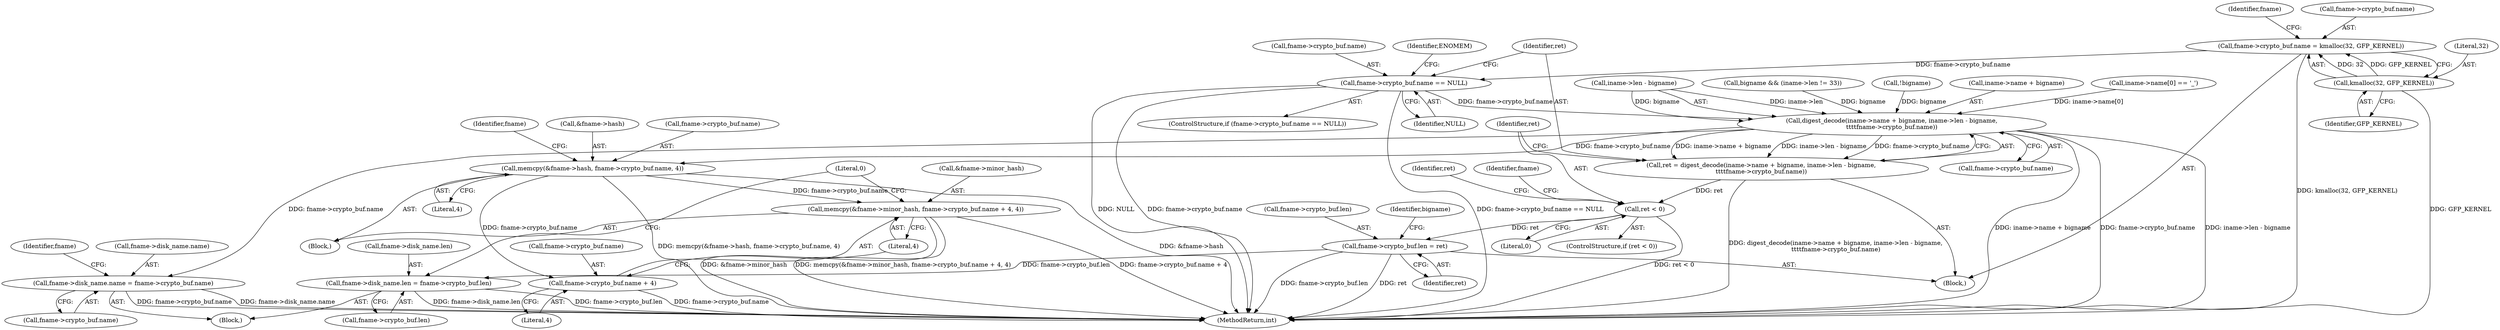 digraph "0_linux_1b53cf9815bb4744958d41f3795d5d5a1d365e2d_0@API" {
"1000261" [label="(Call,fname->crypto_buf.name = kmalloc(32, GFP_KERNEL))"];
"1000267" [label="(Call,kmalloc(32, GFP_KERNEL))"];
"1000271" [label="(Call,fname->crypto_buf.name == NULL)"];
"1000283" [label="(Call,digest_decode(iname->name + bigname, iname->len - bigname,\n\t\t\t\tfname->crypto_buf.name))"];
"1000281" [label="(Call,ret = digest_decode(iname->name + bigname, iname->len - bigname,\n\t\t\t\tfname->crypto_buf.name))"];
"1000300" [label="(Call,ret < 0)"];
"1000309" [label="(Call,fname->crypto_buf.len = ret)"];
"1000356" [label="(Call,fname->disk_name.len = fname->crypto_buf.len)"];
"1000319" [label="(Call,memcpy(&fname->hash, fname->crypto_buf.name, 4))"];
"1000330" [label="(Call,memcpy(&fname->minor_hash, fname->crypto_buf.name + 4, 4))"];
"1000335" [label="(Call,fname->crypto_buf.name + 4)"];
"1000345" [label="(Call,fname->disk_name.name = fname->crypto_buf.name)"];
"1000281" [label="(Call,ret = digest_decode(iname->name + bigname, iname->len - bigname,\n\t\t\t\tfname->crypto_buf.name))"];
"1000336" [label="(Call,fname->crypto_buf.name)"];
"1000320" [label="(Call,&fname->hash)"];
"1000344" [label="(Block,)"];
"1000272" [label="(Call,fname->crypto_buf.name)"];
"1000294" [label="(Call,fname->crypto_buf.name)"];
"1000282" [label="(Identifier,ret)"];
"1000283" [label="(Call,digest_decode(iname->name + bigname, iname->len - bigname,\n\t\t\t\tfname->crypto_buf.name))"];
"1000268" [label="(Literal,32)"];
"1000315" [label="(Identifier,ret)"];
"1000330" [label="(Call,memcpy(&fname->minor_hash, fname->crypto_buf.name + 4, 4))"];
"1000251" [label="(Call,!bigname)"];
"1000261" [label="(Call,fname->crypto_buf.name = kmalloc(32, GFP_KERNEL))"];
"1000267" [label="(Call,kmalloc(32, GFP_KERNEL))"];
"1000319" [label="(Call,memcpy(&fname->hash, fname->crypto_buf.name, 4))"];
"1000300" [label="(Call,ret < 0)"];
"1000312" [label="(Identifier,fname)"];
"1000284" [label="(Call,iname->name + bigname)"];
"1000301" [label="(Identifier,ret)"];
"1000346" [label="(Call,fname->disk_name.name)"];
"1000270" [label="(ControlStructure,if (fname->crypto_buf.name == NULL))"];
"1000359" [label="(Identifier,fname)"];
"1000317" [label="(Identifier,bigname)"];
"1000351" [label="(Call,fname->crypto_buf.name)"];
"1000356" [label="(Call,fname->disk_name.len = fname->crypto_buf.len)"];
"1000357" [label="(Call,fname->disk_name.len)"];
"1000106" [label="(Block,)"];
"1000377" [label="(MethodReturn,int)"];
"1000280" [label="(Identifier,ENOMEM)"];
"1000310" [label="(Call,fname->crypto_buf.len)"];
"1000331" [label="(Call,&fname->minor_hash)"];
"1000274" [label="(Identifier,fname)"];
"1000309" [label="(Call,fname->crypto_buf.len = ret)"];
"1000342" [label="(Literal,4)"];
"1000305" [label="(Identifier,ret)"];
"1000271" [label="(Call,fname->crypto_buf.name == NULL)"];
"1000324" [label="(Call,fname->crypto_buf.name)"];
"1000345" [label="(Call,fname->disk_name.name = fname->crypto_buf.name)"];
"1000333" [label="(Identifier,fname)"];
"1000341" [label="(Literal,4)"];
"1000368" [label="(Literal,0)"];
"1000231" [label="(Call,iname->name[0] == '_')"];
"1000329" [label="(Literal,4)"];
"1000318" [label="(Block,)"];
"1000269" [label="(Identifier,GFP_KERNEL)"];
"1000289" [label="(Call,iname->len - bigname)"];
"1000277" [label="(Identifier,NULL)"];
"1000243" [label="(Call,bigname && (iname->len != 33))"];
"1000335" [label="(Call,fname->crypto_buf.name + 4)"];
"1000302" [label="(Literal,0)"];
"1000299" [label="(ControlStructure,if (ret < 0))"];
"1000262" [label="(Call,fname->crypto_buf.name)"];
"1000362" [label="(Call,fname->crypto_buf.len)"];
"1000261" -> "1000106"  [label="AST: "];
"1000261" -> "1000267"  [label="CFG: "];
"1000262" -> "1000261"  [label="AST: "];
"1000267" -> "1000261"  [label="AST: "];
"1000274" -> "1000261"  [label="CFG: "];
"1000261" -> "1000377"  [label="DDG: kmalloc(32, GFP_KERNEL)"];
"1000267" -> "1000261"  [label="DDG: 32"];
"1000267" -> "1000261"  [label="DDG: GFP_KERNEL"];
"1000261" -> "1000271"  [label="DDG: fname->crypto_buf.name"];
"1000267" -> "1000269"  [label="CFG: "];
"1000268" -> "1000267"  [label="AST: "];
"1000269" -> "1000267"  [label="AST: "];
"1000267" -> "1000377"  [label="DDG: GFP_KERNEL"];
"1000271" -> "1000270"  [label="AST: "];
"1000271" -> "1000277"  [label="CFG: "];
"1000272" -> "1000271"  [label="AST: "];
"1000277" -> "1000271"  [label="AST: "];
"1000280" -> "1000271"  [label="CFG: "];
"1000282" -> "1000271"  [label="CFG: "];
"1000271" -> "1000377"  [label="DDG: NULL"];
"1000271" -> "1000377"  [label="DDG: fname->crypto_buf.name"];
"1000271" -> "1000377"  [label="DDG: fname->crypto_buf.name == NULL"];
"1000271" -> "1000283"  [label="DDG: fname->crypto_buf.name"];
"1000283" -> "1000281"  [label="AST: "];
"1000283" -> "1000294"  [label="CFG: "];
"1000284" -> "1000283"  [label="AST: "];
"1000289" -> "1000283"  [label="AST: "];
"1000294" -> "1000283"  [label="AST: "];
"1000281" -> "1000283"  [label="CFG: "];
"1000283" -> "1000377"  [label="DDG: iname->name + bigname"];
"1000283" -> "1000377"  [label="DDG: fname->crypto_buf.name"];
"1000283" -> "1000377"  [label="DDG: iname->len - bigname"];
"1000283" -> "1000281"  [label="DDG: iname->name + bigname"];
"1000283" -> "1000281"  [label="DDG: iname->len - bigname"];
"1000283" -> "1000281"  [label="DDG: fname->crypto_buf.name"];
"1000231" -> "1000283"  [label="DDG: iname->name[0]"];
"1000251" -> "1000283"  [label="DDG: bigname"];
"1000243" -> "1000283"  [label="DDG: bigname"];
"1000289" -> "1000283"  [label="DDG: iname->len"];
"1000289" -> "1000283"  [label="DDG: bigname"];
"1000283" -> "1000319"  [label="DDG: fname->crypto_buf.name"];
"1000283" -> "1000345"  [label="DDG: fname->crypto_buf.name"];
"1000281" -> "1000106"  [label="AST: "];
"1000282" -> "1000281"  [label="AST: "];
"1000301" -> "1000281"  [label="CFG: "];
"1000281" -> "1000377"  [label="DDG: digest_decode(iname->name + bigname, iname->len - bigname,\n\t\t\t\tfname->crypto_buf.name)"];
"1000281" -> "1000300"  [label="DDG: ret"];
"1000300" -> "1000299"  [label="AST: "];
"1000300" -> "1000302"  [label="CFG: "];
"1000301" -> "1000300"  [label="AST: "];
"1000302" -> "1000300"  [label="AST: "];
"1000305" -> "1000300"  [label="CFG: "];
"1000312" -> "1000300"  [label="CFG: "];
"1000300" -> "1000377"  [label="DDG: ret < 0"];
"1000300" -> "1000309"  [label="DDG: ret"];
"1000309" -> "1000106"  [label="AST: "];
"1000309" -> "1000315"  [label="CFG: "];
"1000310" -> "1000309"  [label="AST: "];
"1000315" -> "1000309"  [label="AST: "];
"1000317" -> "1000309"  [label="CFG: "];
"1000309" -> "1000377"  [label="DDG: fname->crypto_buf.len"];
"1000309" -> "1000377"  [label="DDG: ret"];
"1000309" -> "1000356"  [label="DDG: fname->crypto_buf.len"];
"1000356" -> "1000344"  [label="AST: "];
"1000356" -> "1000362"  [label="CFG: "];
"1000357" -> "1000356"  [label="AST: "];
"1000362" -> "1000356"  [label="AST: "];
"1000368" -> "1000356"  [label="CFG: "];
"1000356" -> "1000377"  [label="DDG: fname->disk_name.len"];
"1000356" -> "1000377"  [label="DDG: fname->crypto_buf.len"];
"1000319" -> "1000318"  [label="AST: "];
"1000319" -> "1000329"  [label="CFG: "];
"1000320" -> "1000319"  [label="AST: "];
"1000324" -> "1000319"  [label="AST: "];
"1000329" -> "1000319"  [label="AST: "];
"1000333" -> "1000319"  [label="CFG: "];
"1000319" -> "1000377"  [label="DDG: memcpy(&fname->hash, fname->crypto_buf.name, 4)"];
"1000319" -> "1000377"  [label="DDG: &fname->hash"];
"1000319" -> "1000330"  [label="DDG: fname->crypto_buf.name"];
"1000319" -> "1000335"  [label="DDG: fname->crypto_buf.name"];
"1000330" -> "1000318"  [label="AST: "];
"1000330" -> "1000342"  [label="CFG: "];
"1000331" -> "1000330"  [label="AST: "];
"1000335" -> "1000330"  [label="AST: "];
"1000342" -> "1000330"  [label="AST: "];
"1000368" -> "1000330"  [label="CFG: "];
"1000330" -> "1000377"  [label="DDG: &fname->minor_hash"];
"1000330" -> "1000377"  [label="DDG: memcpy(&fname->minor_hash, fname->crypto_buf.name + 4, 4)"];
"1000330" -> "1000377"  [label="DDG: fname->crypto_buf.name + 4"];
"1000335" -> "1000341"  [label="CFG: "];
"1000336" -> "1000335"  [label="AST: "];
"1000341" -> "1000335"  [label="AST: "];
"1000342" -> "1000335"  [label="CFG: "];
"1000335" -> "1000377"  [label="DDG: fname->crypto_buf.name"];
"1000345" -> "1000344"  [label="AST: "];
"1000345" -> "1000351"  [label="CFG: "];
"1000346" -> "1000345"  [label="AST: "];
"1000351" -> "1000345"  [label="AST: "];
"1000359" -> "1000345"  [label="CFG: "];
"1000345" -> "1000377"  [label="DDG: fname->crypto_buf.name"];
"1000345" -> "1000377"  [label="DDG: fname->disk_name.name"];
}
